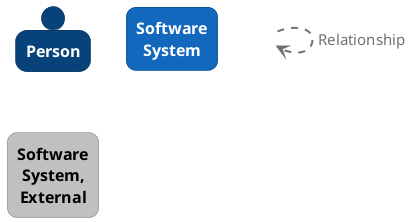 @startuml
set separator none

skinparam {
  shadowing false
  arrowFontSize 15
  defaultTextAlignment center
  wrapWidth 100
  maxMessageSize 100
}
hide stereotype

skinparam rectangle<<_transparent>> {
  BorderColor transparent
  BackgroundColor transparent
  FontColor transparent
}

skinparam person<<1>> {
  BackgroundColor #08427b
  FontColor #ffffff
  BorderColor #052e56
}
person "==Person" <<1>>

skinparam rectangle<<2>> {
  BackgroundColor #1168bd
  FontColor #ffffff
  BorderColor #0b4884
  roundCorner 20
}
rectangle "==Software System" <<2>>

skinparam rectangle<<3>> {
  BackgroundColor #c0c0c0
  FontColor #000000
  BorderColor #868686
  roundCorner 20
}
rectangle "==Software System, External" <<3>>

rectangle "." <<_transparent>> as 4
4 .[#707070,thickness=2].> 4 : "<color:#707070>Relationship"


@enduml